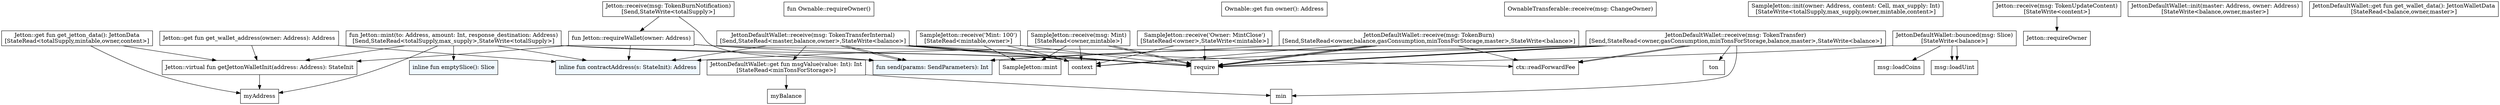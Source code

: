 digraph "CallGraph" {
    node [shape=box];
    node_6 [label="inline fun emptySlice(): Slice" style=filled fillcolor="#F0F8FF"];
    node_13 [label="inline fun contractAddress(s: StateInit): Address" style=filled fillcolor="#F0F8FF"];
    node_15 [label="fun send(params: SendParameters): Int" style=filled fillcolor="#F0F8FF"];
    node_20 [label="fun Ownable::requireOwner()"];
    node_21 [label="Ownable::get fun owner(): Address"];
    node_22 [label="OwnableTransferable::receive(msg: ChangeOwner)"];
    node_23 [label="SampleJetton::init(owner: Address, content: Cell, max_supply: Int)
[StateWrite<totalSupply,max_supply,owner,mintable,content>]"];
    node_24 [label="SampleJetton::receive(msg: Mint)
[StateRead<owner,mintable>]"];
    node_25 [label="SampleJetton::receive('Mint: 100')
[StateRead<mintable,owner>]"];
    node_26 [label="SampleJetton::receive('Owner: MintClose')
[StateRead<owner>,StateWrite<mintable>]"];
    node_27 [label="Jetton::receive(msg: TokenUpdateContent)
[StateWrite<content>]"];
    node_28 [label="Jetton::receive(msg: TokenBurnNotification)
[Send,StateWrite<totalSupply>]"];
    node_29 [label="fun Jetton::mint(to: Address, amount: Int, response_destination: Address)
[Send,StateRead<totalSupply,max_supply>,StateWrite<totalSupply>]"];
    node_30 [label="fun Jetton::requireWallet(owner: Address)"];
    node_31 [label="Jetton::virtual fun getJettonWalletInit(address: Address): StateInit"];
    node_32 [label="Jetton::get fun get_jetton_data(): JettonData
[StateRead<totalSupply,mintable,owner,content>]"];
    node_33 [label="Jetton::get fun get_wallet_address(owner: Address): Address"];
    node_34 [label="JettonDefaultWallet::init(master: Address, owner: Address)
[StateWrite<balance,owner,master>]"];
    node_35 [label="JettonDefaultWallet::receive(msg: TokenTransfer)
[Send,StateRead<owner,gasConsumption,minTonsForStorage,balance,master>,StateWrite<balance>]"];
    node_36 [label="JettonDefaultWallet::receive(msg: TokenTransferInternal)
[Send,StateRead<master,balance,owner>,StateWrite<balance>]"];
    node_37 [label="JettonDefaultWallet::get fun msgValue(value: Int): Int
[StateRead<minTonsForStorage>]"];
    node_38 [label="JettonDefaultWallet::receive(msg: TokenBurn)
[Send,StateRead<owner,balance,gasConsumption,minTonsForStorage,master>,StateWrite<balance>]"];
    node_39 [label="JettonDefaultWallet::bounced(msg: Slice)
[StateWrite<balance>]"];
    node_40 [label="JettonDefaultWallet::get fun get_wallet_data(): JettonWalletData
[StateRead<balance,owner,master>]"];
    node_41 [label="context"];
    node_42 [label="require"];
    node_43 [label="SampleJetton::mint"];
    node_44 [label="Jetton::requireOwner"];
    node_45 [label="myAddress"];
    node_46 [label="ctx::readForwardFee"];
    node_47 [label="min"];
    node_48 [label="ton"];
    node_49 [label="myBalance"];
    node_50 [label="msg::loadUint"];
    node_51 [label="msg::loadCoins"];
    node_24 -> node_41;
    node_24 -> node_42;
    node_24 -> node_42;
    node_24 -> node_43;
    node_25 -> node_41;
    node_25 -> node_42;
    node_25 -> node_43;
    node_26 -> node_41;
    node_26 -> node_42;
    node_27 -> node_44;
    node_28 -> node_30;
    node_28 -> node_15;
    node_29 -> node_42;
    node_29 -> node_31;
    node_29 -> node_15;
    node_29 -> node_13;
    node_29 -> node_45;
    node_29 -> node_6;
    node_30 -> node_41;
    node_30 -> node_31;
    node_30 -> node_42;
    node_30 -> node_13;
    node_31 -> node_45;
    node_32 -> node_31;
    node_32 -> node_45;
    node_33 -> node_31;
    node_33 -> node_13;
    node_35 -> node_41;
    node_35 -> node_42;
    node_35 -> node_46;
    node_35 -> node_46;
    node_35 -> node_42;
    node_35 -> node_47;
    node_35 -> node_48;
    node_35 -> node_42;
    node_35 -> node_13;
    node_35 -> node_15;
    node_36 -> node_41;
    node_36 -> node_42;
    node_36 -> node_13;
    node_36 -> node_42;
    node_36 -> node_15;
    node_36 -> node_37;
    node_36 -> node_46;
    node_36 -> node_15;
    node_37 -> node_49;
    node_37 -> node_47;
    node_38 -> node_41;
    node_38 -> node_42;
    node_38 -> node_42;
    node_38 -> node_46;
    node_38 -> node_42;
    node_38 -> node_15;
    node_39 -> node_50;
    node_39 -> node_50;
    node_39 -> node_51;
    node_39 -> node_42;
}
